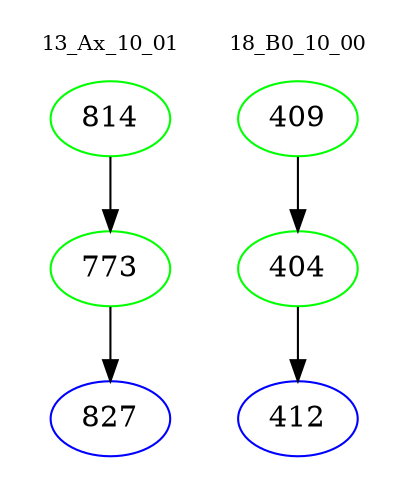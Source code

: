 digraph{
subgraph cluster_0 {
color = white
label = "13_Ax_10_01";
fontsize=10;
T0_814 [label="814", color="green"]
T0_814 -> T0_773 [color="black"]
T0_773 [label="773", color="green"]
T0_773 -> T0_827 [color="black"]
T0_827 [label="827", color="blue"]
}
subgraph cluster_1 {
color = white
label = "18_B0_10_00";
fontsize=10;
T1_409 [label="409", color="green"]
T1_409 -> T1_404 [color="black"]
T1_404 [label="404", color="green"]
T1_404 -> T1_412 [color="black"]
T1_412 [label="412", color="blue"]
}
}
